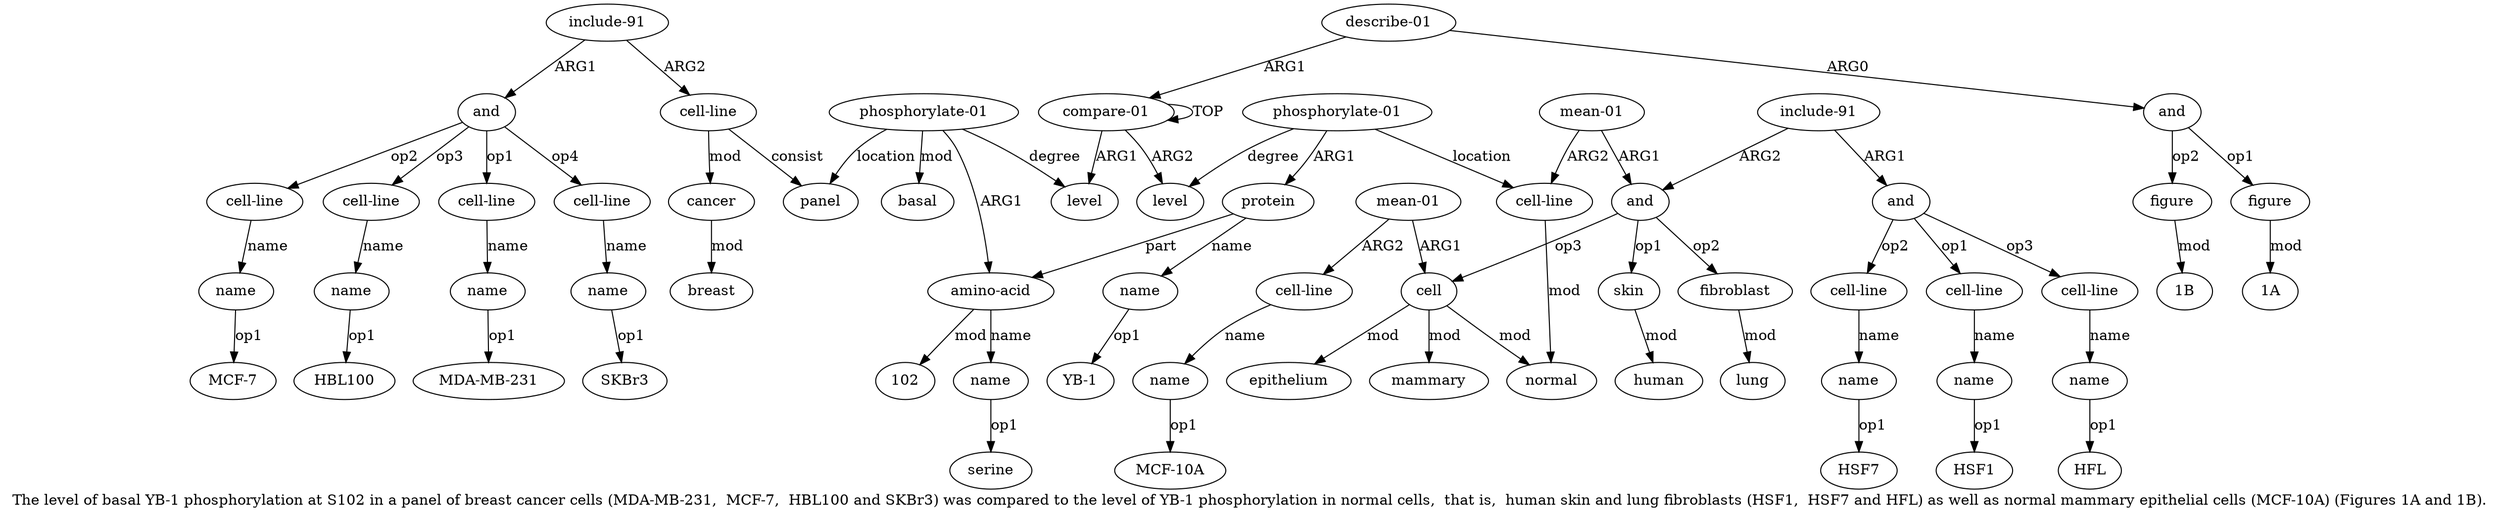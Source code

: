 digraph  {
	graph [label="The level of basal YB-1 phosphorylation at S102 in a panel of breast cancer cells (MDA-MB-231,  MCF-7,  HBL100 and SKBr3) was compared \
to the level of YB-1 phosphorylation in normal cells,  that is,  human skin and lung fibroblasts (HSF1,  HSF7 and HFL) as well as \
normal mammary epithelial cells (MCF-10A) (Figures 1A and 1B)."];
	node [label="\N"];
	a20	 [color=black,
		gold_ind=20,
		gold_label=name,
		label=name,
		test_ind=20,
		test_label=name];
	"a20 SKBr3"	 [color=black,
		gold_ind=-1,
		gold_label=SKBr3,
		label=SKBr3,
		test_ind=-1,
		test_label=SKBr3];
	a20 -> "a20 SKBr3" [key=0,
	color=black,
	gold_label=op1,
	label=op1,
	test_label=op1];
a21 [color=black,
	gold_ind=21,
	gold_label=basal,
	label=basal,
	test_ind=21,
	test_label=basal];
a22 [color=black,
	gold_ind=22,
	gold_label=level,
	label=level,
	test_ind=22,
	test_label=level];
a23 [color=black,
	gold_ind=23,
	gold_label="phosphorylate-01",
	label="phosphorylate-01",
	test_ind=23,
	test_label="phosphorylate-01"];
a23 -> a22 [key=0,
color=black,
gold_label=degree,
label=degree,
test_label=degree];
a24 [color=black,
gold_ind=24,
gold_label="cell-line",
label="cell-line",
test_ind=24,
test_label="cell-line"];
a23 -> a24 [key=0,
color=black,
gold_label=location,
label=location,
test_label=location];
a5 [color=black,
gold_ind=5,
gold_label=protein,
label=protein,
test_ind=5,
test_label=protein];
a23 -> a5 [key=0,
color=black,
gold_label=ARG1,
label=ARG1,
test_label=ARG1];
a25 [color=black,
gold_ind=25,
gold_label=normal,
label=normal,
test_ind=25,
test_label=normal];
a24 -> a25 [key=0,
color=black,
gold_label=mod,
label=mod,
test_label=mod];
a26 [color=black,
gold_ind=26,
gold_label="mean-01",
label="mean-01",
test_ind=26,
test_label="mean-01"];
a26 -> a24 [key=0,
color=black,
gold_label=ARG2,
label=ARG2,
test_label=ARG2];
a27 [color=black,
gold_ind=27,
gold_label=and,
label=and,
test_ind=27,
test_label=and];
a26 -> a27 [key=0,
color=black,
gold_label=ARG1,
label=ARG1,
test_label=ARG1];
a28 [color=black,
gold_ind=28,
gold_label=skin,
label=skin,
test_ind=28,
test_label=skin];
a27 -> a28 [key=0,
color=black,
gold_label=op1,
label=op1,
test_label=op1];
a30 [color=black,
gold_ind=30,
gold_label=fibroblast,
label=fibroblast,
test_ind=30,
test_label=fibroblast];
a27 -> a30 [key=0,
color=black,
gold_label=op2,
label=op2,
test_label=op2];
a32 [color=black,
gold_ind=32,
gold_label=cell,
label=cell,
test_ind=32,
test_label=cell];
a27 -> a32 [key=0,
color=black,
gold_label=op3,
label=op3,
test_label=op3];
a29 [color=black,
gold_ind=29,
gold_label=human,
label=human,
test_ind=29,
test_label=human];
a28 -> a29 [key=0,
color=black,
gold_label=mod,
label=mod,
test_label=mod];
"a18 HBL100" [color=black,
gold_ind=-1,
gold_label=HBL100,
label=HBL100,
test_ind=-1,
test_label=HBL100];
a31 [color=black,
gold_ind=31,
gold_label=lung,
label=lung,
test_ind=31,
test_label=lung];
a30 -> a31 [key=0,
color=black,
gold_label=mod,
label=mod,
test_label=mod];
a37 [color=black,
gold_ind=37,
gold_label=name,
label=name,
test_ind=37,
test_label=name];
"a37 MCF-10A" [color=black,
gold_ind=-1,
gold_label="MCF-10A",
label="MCF-10A",
test_ind=-1,
test_label="MCF-10A"];
a37 -> "a37 MCF-10A" [key=0,
color=black,
gold_label=op1,
label=op1,
test_label=op1];
a36 [color=black,
gold_ind=36,
gold_label="cell-line",
label="cell-line",
test_ind=36,
test_label="cell-line"];
a36 -> a37 [key=0,
color=black,
gold_label=name,
label=name,
test_label=name];
a33 [color=black,
gold_ind=33,
gold_label=epithelium,
label=epithelium,
test_ind=33,
test_label=epithelium];
a35 [color=black,
gold_ind=35,
gold_label="mean-01",
label="mean-01",
test_ind=35,
test_label="mean-01"];
a35 -> a36 [key=0,
color=black,
gold_label=ARG2,
label=ARG2,
test_label=ARG2];
a35 -> a32 [key=0,
color=black,
gold_label=ARG1,
label=ARG1,
test_label=ARG1];
a34 [color=black,
gold_ind=34,
gold_label=mammary,
label=mammary,
test_ind=34,
test_label=mammary];
"a43 HSF7" [color=black,
gold_ind=-1,
gold_label=HSF7,
label=HSF7,
test_ind=-1,
test_label=HSF7];
a32 -> a25 [key=0,
color=black,
gold_label=mod,
label=mod,
test_label=mod];
a32 -> a33 [key=0,
color=black,
gold_label=mod,
label=mod,
test_label=mod];
a32 -> a34 [key=0,
color=black,
gold_label=mod,
label=mod,
test_label=mod];
a15 [color=black,
gold_ind=15,
gold_label="cell-line",
label="cell-line",
test_ind=15,
test_label="cell-line"];
a16 [color=black,
gold_ind=16,
gold_label=name,
label=name,
test_ind=16,
test_label=name];
a15 -> a16 [key=0,
color=black,
gold_label=name,
label=name,
test_label=name];
a14 [color=black,
gold_ind=14,
gold_label=name,
label=name,
test_ind=14,
test_label=name];
"a14 MDA-MB-231" [color=black,
gold_ind=-1,
gold_label="MDA-MB-231",
label="MDA-MB-231",
test_ind=-1,
test_label="MDA-MB-231"];
a14 -> "a14 MDA-MB-231" [key=0,
color=black,
gold_label=op1,
label=op1,
test_label=op1];
a17 [color=black,
gold_ind=17,
gold_label="cell-line",
label="cell-line",
test_ind=17,
test_label="cell-line"];
a18 [color=black,
gold_ind=18,
gold_label=name,
label=name,
test_ind=18,
test_label=name];
a17 -> a18 [key=0,
color=black,
gold_label=name,
label=name,
test_label=name];
"a16 MCF-7" [color=black,
gold_ind=-1,
gold_label="MCF-7",
label="MCF-7",
test_ind=-1,
test_label="MCF-7"];
a16 -> "a16 MCF-7" [key=0,
color=black,
gold_label=op1,
label=op1,
test_label=op1];
a11 [color=black,
gold_ind=11,
gold_label="include-91",
label="include-91",
test_ind=11,
test_label="include-91"];
a12 [color=black,
gold_ind=12,
gold_label=and,
label=and,
test_ind=12,
test_label=and];
a11 -> a12 [key=0,
color=black,
gold_label=ARG1,
label=ARG1,
test_label=ARG1];
a8 [color=black,
gold_ind=8,
gold_label="cell-line",
label="cell-line",
test_ind=8,
test_label="cell-line"];
a11 -> a8 [key=0,
color=black,
gold_label=ARG2,
label=ARG2,
test_label=ARG2];
a10 [color=black,
gold_ind=10,
gold_label=breast,
label=breast,
test_ind=10,
test_label=breast];
a13 [color=black,
gold_ind=13,
gold_label="cell-line",
label="cell-line",
test_ind=13,
test_label="cell-line"];
a13 -> a14 [key=0,
color=black,
gold_label=name,
label=name,
test_label=name];
a12 -> a15 [key=0,
color=black,
gold_label=op2,
label=op2,
test_label=op2];
a12 -> a17 [key=0,
color=black,
gold_label=op3,
label=op3,
test_label=op3];
a12 -> a13 [key=0,
color=black,
gold_label=op1,
label=op1,
test_label=op1];
a19 [color=black,
gold_ind=19,
gold_label="cell-line",
label="cell-line",
test_ind=19,
test_label="cell-line"];
a12 -> a19 [key=0,
color=black,
gold_label=op4,
label=op4,
test_label=op4];
a39 [color=black,
gold_ind=39,
gold_label=and,
label=and,
test_ind=39,
test_label=and];
a44 [color=black,
gold_ind=44,
gold_label="cell-line",
label="cell-line",
test_ind=44,
test_label="cell-line"];
a39 -> a44 [key=0,
color=black,
gold_label=op3,
label=op3,
test_label=op3];
a42 [color=black,
gold_ind=42,
gold_label="cell-line",
label="cell-line",
test_ind=42,
test_label="cell-line"];
a39 -> a42 [key=0,
color=black,
gold_label=op2,
label=op2,
test_label=op2];
a40 [color=black,
gold_ind=40,
gold_label="cell-line",
label="cell-line",
test_ind=40,
test_label="cell-line"];
a39 -> a40 [key=0,
color=black,
gold_label=op1,
label=op1,
test_label=op1];
a38 [color=black,
gold_ind=38,
gold_label="include-91",
label="include-91",
test_ind=38,
test_label="include-91"];
a38 -> a27 [key=0,
color=black,
gold_label=ARG2,
label=ARG2,
test_label=ARG2];
a38 -> a39 [key=0,
color=black,
gold_label=ARG1,
label=ARG1,
test_label=ARG1];
a19 -> a20 [key=0,
color=black,
gold_label=name,
label=name,
test_label=name];
a18 -> "a18 HBL100" [key=0,
color=black,
gold_label=op1,
label=op1,
test_label=op1];
"a49 1B" [color=black,
gold_ind=-1,
gold_label="1B",
label="1B",
test_ind=-1,
test_label="1B"];
a1 [color=black,
gold_ind=1,
gold_label=level,
label=level,
test_ind=1,
test_label=level];
a0 [color=black,
gold_ind=0,
gold_label="compare-01",
label="compare-01",
test_ind=0,
test_label="compare-01"];
a0 -> a22 [key=0,
color=black,
gold_label=ARG2,
label=ARG2,
test_label=ARG2];
a0 -> a1 [key=0,
color=black,
gold_label=ARG1,
label=ARG1,
test_label=ARG1];
a0 -> a0 [key=0,
color=black,
gold_label=TOP,
label=TOP,
test_label=TOP];
a3 [color=black,
gold_ind=3,
gold_label="amino-acid",
label="amino-acid",
test_ind=3,
test_label="amino-acid"];
a4 [color=black,
gold_ind=4,
gold_label=name,
label=name,
test_ind=4,
test_label=name];
a3 -> a4 [key=0,
color=black,
gold_label=name,
label=name,
test_label=name];
"a3 102" [color=black,
gold_ind=-1,
gold_label=102,
label=102,
test_ind=-1,
test_label=102];
a3 -> "a3 102" [key=0,
color=black,
gold_label=mod,
label=mod,
test_label=mod];
a2 [color=black,
gold_ind=2,
gold_label="phosphorylate-01",
label="phosphorylate-01",
test_ind=2,
test_label="phosphorylate-01"];
a2 -> a21 [key=0,
color=black,
gold_label=mod,
label=mod,
test_label=mod];
a2 -> a1 [key=0,
color=black,
gold_label=degree,
label=degree,
test_label=degree];
a2 -> a3 [key=0,
color=black,
gold_label=ARG1,
label=ARG1,
test_label=ARG1];
a7 [color=black,
gold_ind=7,
gold_label=panel,
label=panel,
test_ind=7,
test_label=panel];
a2 -> a7 [key=0,
color=black,
gold_label=location,
label=location,
test_label=location];
a5 -> a3 [key=0,
color=black,
gold_label=part,
label=part,
test_label=part];
a6 [color=black,
gold_ind=6,
gold_label=name,
label=name,
test_ind=6,
test_label=name];
a5 -> a6 [key=0,
color=black,
gold_label=name,
label=name,
test_label=name];
"a4 serine" [color=black,
gold_ind=-1,
gold_label=serine,
label=serine,
test_ind=-1,
test_label=serine];
a4 -> "a4 serine" [key=0,
color=black,
gold_label=op1,
label=op1,
test_label=op1];
"a6 YB-1" [color=black,
gold_ind=-1,
gold_label="YB-1",
label="YB-1",
test_ind=-1,
test_label="YB-1"];
a6 -> "a6 YB-1" [key=0,
color=black,
gold_label=op1,
label=op1,
test_label=op1];
a9 [color=black,
gold_ind=9,
gold_label=cancer,
label=cancer,
test_ind=9,
test_label=cancer];
a9 -> a10 [key=0,
color=black,
gold_label=mod,
label=mod,
test_label=mod];
a8 -> a7 [key=0,
color=black,
gold_label=consist,
label=consist,
test_label=consist];
a8 -> a9 [key=0,
color=black,
gold_label=mod,
label=mod,
test_label=mod];
"a45 HFL" [color=black,
gold_ind=-1,
gold_label=HFL,
label=HFL,
test_ind=-1,
test_label=HFL];
"a48 1A" [color=black,
gold_ind=-1,
gold_label="1A",
label="1A",
test_ind=-1,
test_label="1A"];
"a41 HSF1" [color=black,
gold_ind=-1,
gold_label=HSF1,
label=HSF1,
test_ind=-1,
test_label=HSF1];
a46 [color=black,
gold_ind=46,
gold_label="describe-01",
label="describe-01",
test_ind=46,
test_label="describe-01"];
a46 -> a0 [key=0,
color=black,
gold_label=ARG1,
label=ARG1,
test_label=ARG1];
a47 [color=black,
gold_ind=47,
gold_label=and,
label=and,
test_ind=47,
test_label=and];
a46 -> a47 [key=0,
color=black,
gold_label=ARG0,
label=ARG0,
test_label=ARG0];
a48 [color=black,
gold_ind=48,
gold_label=figure,
label=figure,
test_ind=48,
test_label=figure];
a47 -> a48 [key=0,
color=black,
gold_label=op1,
label=op1,
test_label=op1];
a49 [color=black,
gold_ind=49,
gold_label=figure,
label=figure,
test_ind=49,
test_label=figure];
a47 -> a49 [key=0,
color=black,
gold_label=op2,
label=op2,
test_label=op2];
a45 [color=black,
gold_ind=45,
gold_label=name,
label=name,
test_ind=45,
test_label=name];
a44 -> a45 [key=0,
color=black,
gold_label=name,
label=name,
test_label=name];
a45 -> "a45 HFL" [key=0,
color=black,
gold_label=op1,
label=op1,
test_label=op1];
a43 [color=black,
gold_ind=43,
gold_label=name,
label=name,
test_ind=43,
test_label=name];
a42 -> a43 [key=0,
color=black,
gold_label=name,
label=name,
test_label=name];
a43 -> "a43 HSF7" [key=0,
color=black,
gold_label=op1,
label=op1,
test_label=op1];
a41 [color=black,
gold_ind=41,
gold_label=name,
label=name,
test_ind=41,
test_label=name];
a40 -> a41 [key=0,
color=black,
gold_label=name,
label=name,
test_label=name];
a41 -> "a41 HSF1" [key=0,
color=black,
gold_label=op1,
label=op1,
test_label=op1];
a48 -> "a48 1A" [key=0,
color=black,
gold_label=mod,
label=mod,
test_label=mod];
a49 -> "a49 1B" [key=0,
color=black,
gold_label=mod,
label=mod,
test_label=mod];
}
